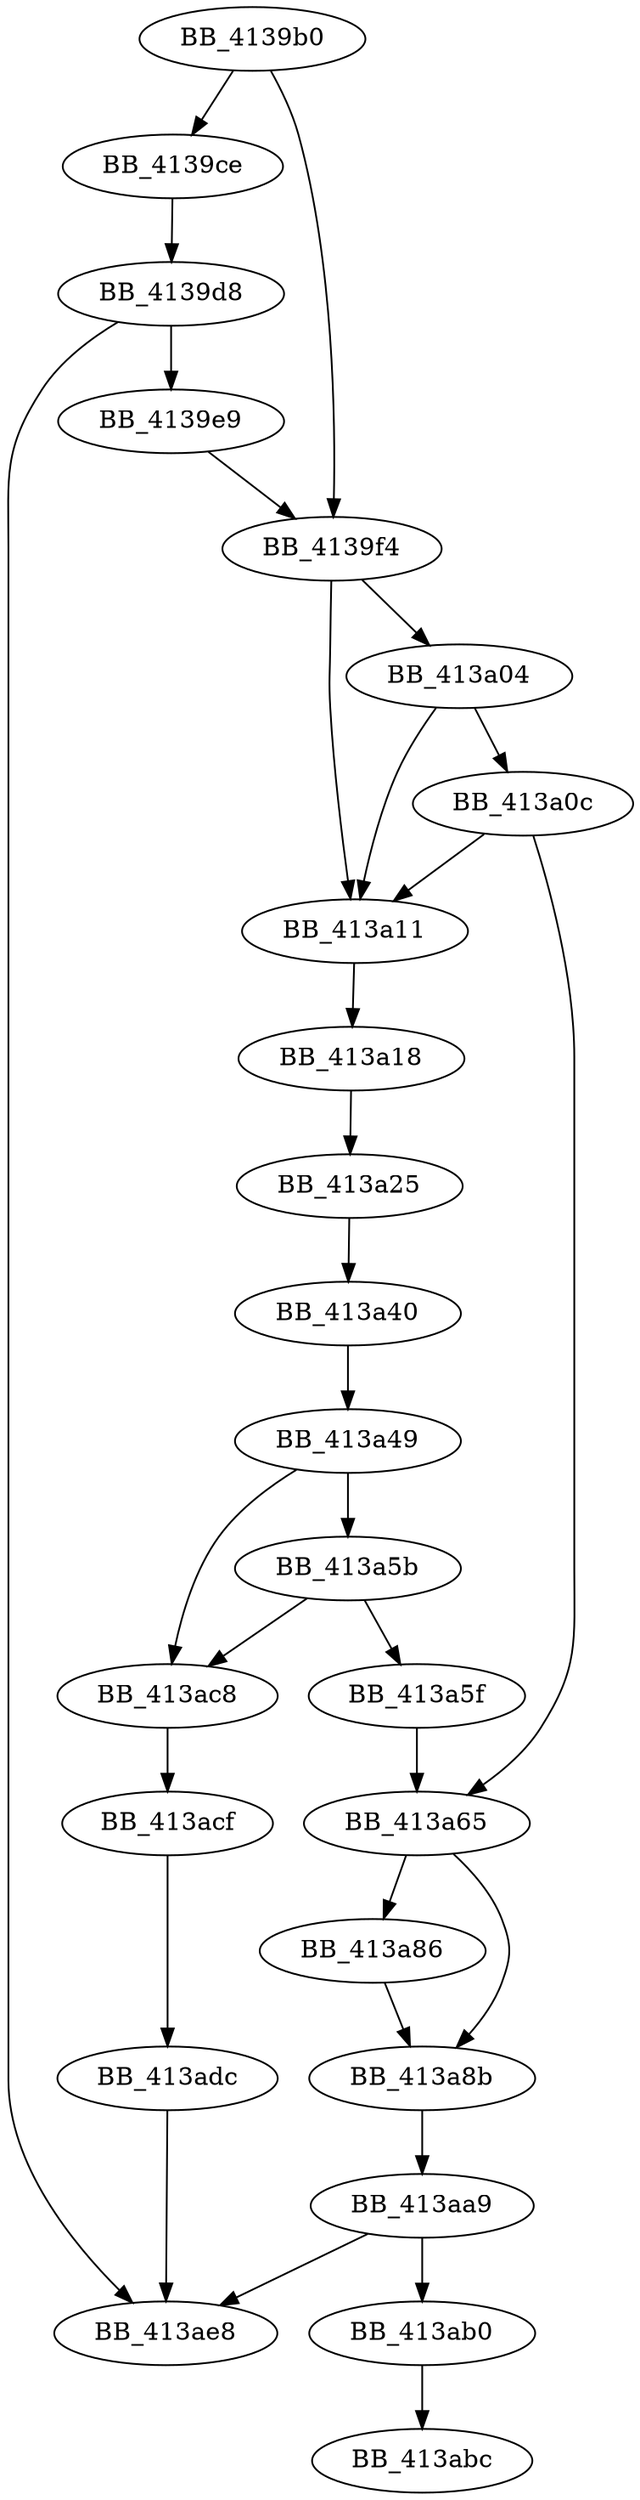 DiGraph sub_4139B0{
BB_4139b0->BB_4139ce
BB_4139b0->BB_4139f4
BB_4139ce->BB_4139d8
BB_4139d8->BB_4139e9
BB_4139d8->BB_413ae8
BB_4139e9->BB_4139f4
BB_4139f4->BB_413a04
BB_4139f4->BB_413a11
BB_413a04->BB_413a0c
BB_413a04->BB_413a11
BB_413a0c->BB_413a11
BB_413a0c->BB_413a65
BB_413a11->BB_413a18
BB_413a18->BB_413a25
BB_413a25->BB_413a40
BB_413a40->BB_413a49
BB_413a49->BB_413a5b
BB_413a49->BB_413ac8
BB_413a5b->BB_413a5f
BB_413a5b->BB_413ac8
BB_413a5f->BB_413a65
BB_413a65->BB_413a86
BB_413a65->BB_413a8b
BB_413a86->BB_413a8b
BB_413a8b->BB_413aa9
BB_413aa9->BB_413ab0
BB_413aa9->BB_413ae8
BB_413ab0->BB_413abc
BB_413ac8->BB_413acf
BB_413acf->BB_413adc
BB_413adc->BB_413ae8
}
